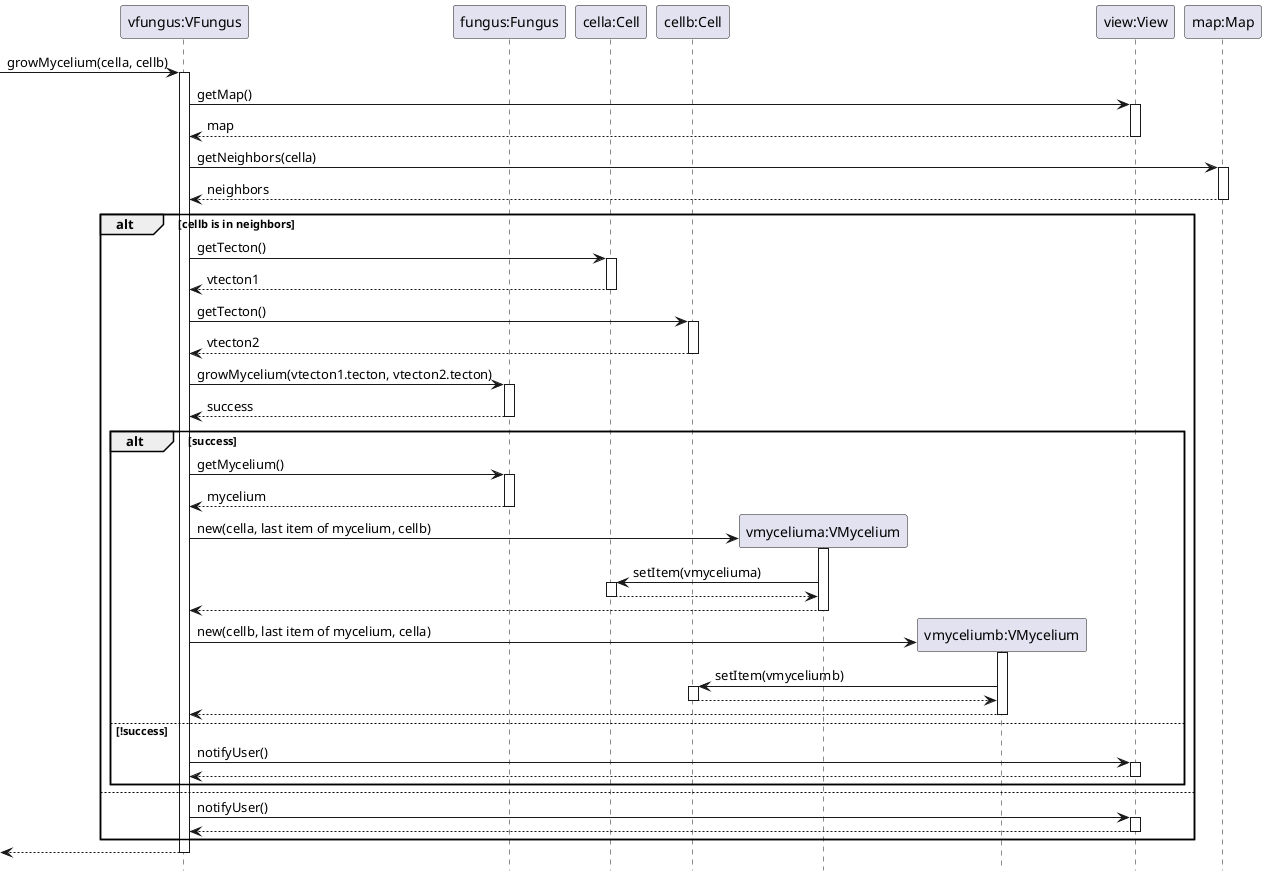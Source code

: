 @startuml growMycelium
hide footbox
participant "vfungus:VFungus" as vfungus
participant "fungus:Fungus" as fungus

participant "cella:Cell" as cella
participant "cellb:Cell" as cellb

participant "vmyceliuma:VMycelium" as vmyceliuma
participant "vmyceliumb:VMycelium" as vmyceliumb

participant "view:View" as view
participant "map:Map" as map

-> vfungus : growMycelium(cella, cellb)
activate vfungus
    vfungus -> view : getMap()
    activate view
    return map
    vfungus -> map : getNeighbors(cella)
    activate map
    return neighbors
    alt cellb is in neighbors
        vfungus -> cella : getTecton()
        activate cella
        return vtecton1
        vfungus -> cellb : getTecton()
        activate cellb
        return vtecton2
        vfungus -> fungus : growMycelium(vtecton1.tecton, vtecton2.tecton)
        activate fungus
        return success
        alt success
            vfungus -> fungus : getMycelium()
            activate fungus
            return mycelium
            create vmyceliuma
            vfungus -> vmyceliuma : new(cella, last item of mycelium, cellb)
            activate vmyceliuma
                vmyceliuma -> cella : setItem(vmyceliuma)
                activate cella
                return
            return
            create vmyceliumb
            vfungus -> vmyceliumb : new(cellb, last item of mycelium, cella)
            activate vmyceliumb
                vmyceliumb -> cellb : setItem(vmyceliumb)
                activate cellb
                return
            return
        else !success
            vfungus -> view : notifyUser()
            activate view
            return
        end
    else
        vfungus -> view : notifyUser()
        activate view
        return
    end
return
@enduml